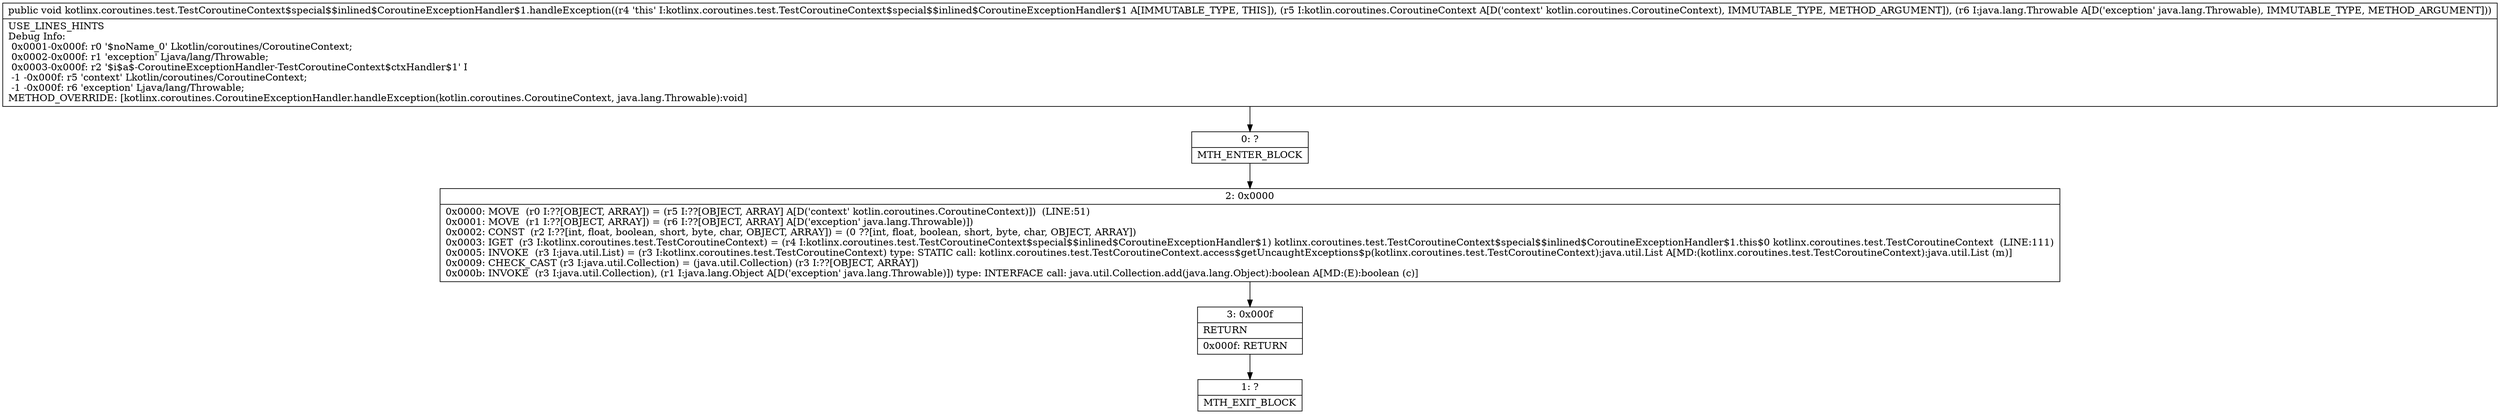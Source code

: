 digraph "CFG forkotlinx.coroutines.test.TestCoroutineContext$special$$inlined$CoroutineExceptionHandler$1.handleException(Lkotlin\/coroutines\/CoroutineContext;Ljava\/lang\/Throwable;)V" {
Node_0 [shape=record,label="{0\:\ ?|MTH_ENTER_BLOCK\l}"];
Node_2 [shape=record,label="{2\:\ 0x0000|0x0000: MOVE  (r0 I:??[OBJECT, ARRAY]) = (r5 I:??[OBJECT, ARRAY] A[D('context' kotlin.coroutines.CoroutineContext)])  (LINE:51)\l0x0001: MOVE  (r1 I:??[OBJECT, ARRAY]) = (r6 I:??[OBJECT, ARRAY] A[D('exception' java.lang.Throwable)]) \l0x0002: CONST  (r2 I:??[int, float, boolean, short, byte, char, OBJECT, ARRAY]) = (0 ??[int, float, boolean, short, byte, char, OBJECT, ARRAY]) \l0x0003: IGET  (r3 I:kotlinx.coroutines.test.TestCoroutineContext) = (r4 I:kotlinx.coroutines.test.TestCoroutineContext$special$$inlined$CoroutineExceptionHandler$1) kotlinx.coroutines.test.TestCoroutineContext$special$$inlined$CoroutineExceptionHandler$1.this$0 kotlinx.coroutines.test.TestCoroutineContext  (LINE:111)\l0x0005: INVOKE  (r3 I:java.util.List) = (r3 I:kotlinx.coroutines.test.TestCoroutineContext) type: STATIC call: kotlinx.coroutines.test.TestCoroutineContext.access$getUncaughtExceptions$p(kotlinx.coroutines.test.TestCoroutineContext):java.util.List A[MD:(kotlinx.coroutines.test.TestCoroutineContext):java.util.List (m)]\l0x0009: CHECK_CAST (r3 I:java.util.Collection) = (java.util.Collection) (r3 I:??[OBJECT, ARRAY]) \l0x000b: INVOKE  (r3 I:java.util.Collection), (r1 I:java.lang.Object A[D('exception' java.lang.Throwable)]) type: INTERFACE call: java.util.Collection.add(java.lang.Object):boolean A[MD:(E):boolean (c)]\l}"];
Node_3 [shape=record,label="{3\:\ 0x000f|RETURN\l|0x000f: RETURN   \l}"];
Node_1 [shape=record,label="{1\:\ ?|MTH_EXIT_BLOCK\l}"];
MethodNode[shape=record,label="{public void kotlinx.coroutines.test.TestCoroutineContext$special$$inlined$CoroutineExceptionHandler$1.handleException((r4 'this' I:kotlinx.coroutines.test.TestCoroutineContext$special$$inlined$CoroutineExceptionHandler$1 A[IMMUTABLE_TYPE, THIS]), (r5 I:kotlin.coroutines.CoroutineContext A[D('context' kotlin.coroutines.CoroutineContext), IMMUTABLE_TYPE, METHOD_ARGUMENT]), (r6 I:java.lang.Throwable A[D('exception' java.lang.Throwable), IMMUTABLE_TYPE, METHOD_ARGUMENT]))  | USE_LINES_HINTS\lDebug Info:\l  0x0001\-0x000f: r0 '$noName_0' Lkotlin\/coroutines\/CoroutineContext;\l  0x0002\-0x000f: r1 'exception' Ljava\/lang\/Throwable;\l  0x0003\-0x000f: r2 '$i$a$\-CoroutineExceptionHandler\-TestCoroutineContext$ctxHandler$1' I\l  \-1 \-0x000f: r5 'context' Lkotlin\/coroutines\/CoroutineContext;\l  \-1 \-0x000f: r6 'exception' Ljava\/lang\/Throwable;\lMETHOD_OVERRIDE: [kotlinx.coroutines.CoroutineExceptionHandler.handleException(kotlin.coroutines.CoroutineContext, java.lang.Throwable):void]\l}"];
MethodNode -> Node_0;Node_0 -> Node_2;
Node_2 -> Node_3;
Node_3 -> Node_1;
}

